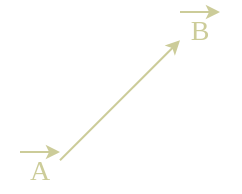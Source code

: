 <mxfile version="14.7.9" type="device"><diagram id="YBL76PSJ1aNc_uv6CjIe" name="Page-1"><mxGraphModel dx="415" dy="232" grid="1" gridSize="10" guides="1" tooltips="1" connect="1" arrows="1" fold="1" page="1" pageScale="1" pageWidth="827" pageHeight="1169" math="0" shadow="0"><root><mxCell id="0"/><mxCell id="1" parent="0"/><mxCell id="wYtgBJArgJYAHHjeM8Od-1" value="" style="endArrow=classic;html=1;strokeColor=#CCCC99;jumpSize=6;endSize=4;startSize=9;targetPerimeterSpacing=0;" edge="1" parent="1"><mxGeometry width="50" height="50" relative="1" as="geometry"><mxPoint x="270.0" y="274.16" as="sourcePoint"/><mxPoint x="330.0" y="214.16" as="targetPoint"/></mxGeometry></mxCell><mxCell id="wYtgBJArgJYAHHjeM8Od-4" value="A" style="text;html=1;strokeColor=none;fillColor=none;align=center;verticalAlign=middle;whiteSpace=wrap;rounded=0;fontSize=14;fontFamily=Verdana;fontColor=#cccc99;" vertex="1" parent="1"><mxGeometry x="240" y="270" width="40" height="20" as="geometry"/></mxCell><mxCell id="wYtgBJArgJYAHHjeM8Od-5" value="" style="endArrow=classic;html=1;fontFamily=Verdana;fontSize=14;startSize=9;endSize=4;targetPerimeterSpacing=0;strokeColor=#CCCC99;exitX=0.25;exitY=0;exitDx=0;exitDy=0;entryX=0.75;entryY=0;entryDx=0;entryDy=0;" edge="1" parent="1" source="wYtgBJArgJYAHHjeM8Od-4" target="wYtgBJArgJYAHHjeM8Od-4"><mxGeometry width="50" height="50" relative="1" as="geometry"><mxPoint x="275" y="320" as="sourcePoint"/><mxPoint x="325" y="270" as="targetPoint"/></mxGeometry></mxCell><mxCell id="wYtgBJArgJYAHHjeM8Od-6" value="B" style="text;html=1;strokeColor=none;fillColor=none;align=center;verticalAlign=middle;whiteSpace=wrap;rounded=0;fontSize=14;fontFamily=Verdana;fontColor=#cccc99;" vertex="1" parent="1"><mxGeometry x="320" y="200" width="40" height="20" as="geometry"/></mxCell><mxCell id="wYtgBJArgJYAHHjeM8Od-7" value="" style="endArrow=classic;html=1;fontFamily=Verdana;fontSize=14;startSize=9;endSize=4;targetPerimeterSpacing=0;strokeColor=#CCCC99;exitX=0.25;exitY=0;exitDx=0;exitDy=0;entryX=0.75;entryY=0;entryDx=0;entryDy=0;" edge="1" parent="1" source="wYtgBJArgJYAHHjeM8Od-6" target="wYtgBJArgJYAHHjeM8Od-6"><mxGeometry width="50" height="50" relative="1" as="geometry"><mxPoint x="355" y="250" as="sourcePoint"/><mxPoint x="405" y="200" as="targetPoint"/></mxGeometry></mxCell></root></mxGraphModel></diagram></mxfile>